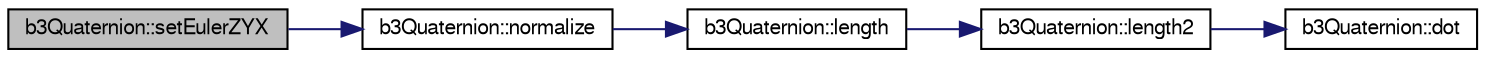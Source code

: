 digraph G
{
  bgcolor="transparent";
  edge [fontname="FreeSans",fontsize=10,labelfontname="FreeSans",labelfontsize=10];
  node [fontname="FreeSans",fontsize=10,shape=record];
  rankdir=LR;
  Node1 [label="b3Quaternion::setEulerZYX",height=0.2,width=0.4,color="black", fillcolor="grey75", style="filled" fontcolor="black"];
  Node1 -> Node2 [color="midnightblue",fontsize=10,style="solid"];
  Node2 [label="b3Quaternion::normalize",height=0.2,width=0.4,color="black",URL="$classb3_quaternion.html#96d3f4aedcb4b645115ab5a7897fa0d1",tooltip="Normalize the quaternion Such that x^2 + y^2 + z^2 +w^2 = 1."];
  Node2 -> Node3 [color="midnightblue",fontsize=10,style="solid"];
  Node3 [label="b3Quaternion::length",height=0.2,width=0.4,color="black",URL="$classb3_quaternion.html#d008f8dd2f6dbd5ac86f3b02a10ef4a6",tooltip="Return the length of the quaternion."];
  Node3 -> Node4 [color="midnightblue",fontsize=10,style="solid"];
  Node4 [label="b3Quaternion::length2",height=0.2,width=0.4,color="black",URL="$classb3_quaternion.html#a8d3d563ea89e36794d63bd289934509",tooltip="Return the length squared of the quaternion."];
  Node4 -> Node5 [color="midnightblue",fontsize=10,style="solid"];
  Node5 [label="b3Quaternion::dot",height=0.2,width=0.4,color="black",URL="$classb3_quaternion.html#747537c86fc2d63a6fc43db811952634",tooltip="Return the dot product between this quaternion and another."];
}
